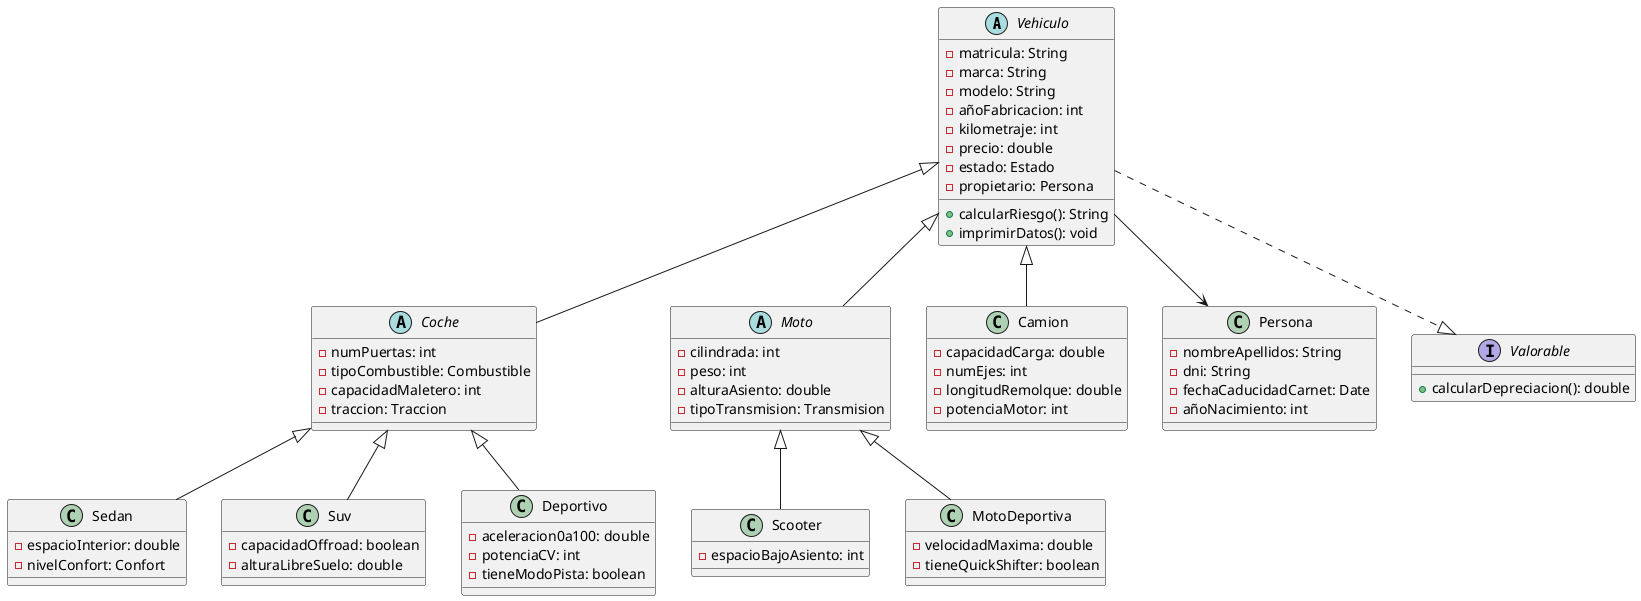 @startuml

abstract class Vehiculo {
    - matricula: String
    - marca: String
    - modelo: String
    - añoFabricacion: int
    - kilometraje: int
    - precio: double
    - estado: Estado
    - propietario: Persona

     + calcularRiesgo(): String
     + imprimirDatos(): void
}

abstract class Coche extends Vehiculo {
        - numPuertas: int
        - tipoCombustible: Combustible
        - capacidadMaletero: int
        - traccion: Traccion
}

class Sedan {
    - espacioInterior: double
    - nivelConfort: Confort
}

class Suv {
    - capacidadOffroad: boolean
    - alturaLibreSuelo: double
}

class Deportivo {
    - aceleracion0a100: double
    - potenciaCV: int
    - tieneModoPista: boolean
}

abstract class Moto extends Vehiculo{
    - cilindrada: int
    - peso: int
    - alturaAsiento: double
    - tipoTransmision: Transmision
}

class Scooter {
    - espacioBajoAsiento: int
}

class MotoDeportiva {
    - velocidadMaxima: double
    - tieneQuickShifter: boolean
}

class Camion extends Vehiculo {
    - capacidadCarga: double
    - numEjes: int
    - longitudRemolque: double
    - potenciaMotor: int
}

class Persona {
    - nombreApellidos: String
    - dni: String
    - fechaCaducidadCarnet: Date
    - añoNacimiento: int
}

interface Valorable {
    + calcularDepreciacion(): double
}

Vehiculo --> Persona
Vehiculo ..|> Valorable

Coche <|-- Sedan
Coche <|-- Suv
Coche <|-- Deportivo

Moto <|-- Scooter
Moto <|-- MotoDeportiva

@enduml